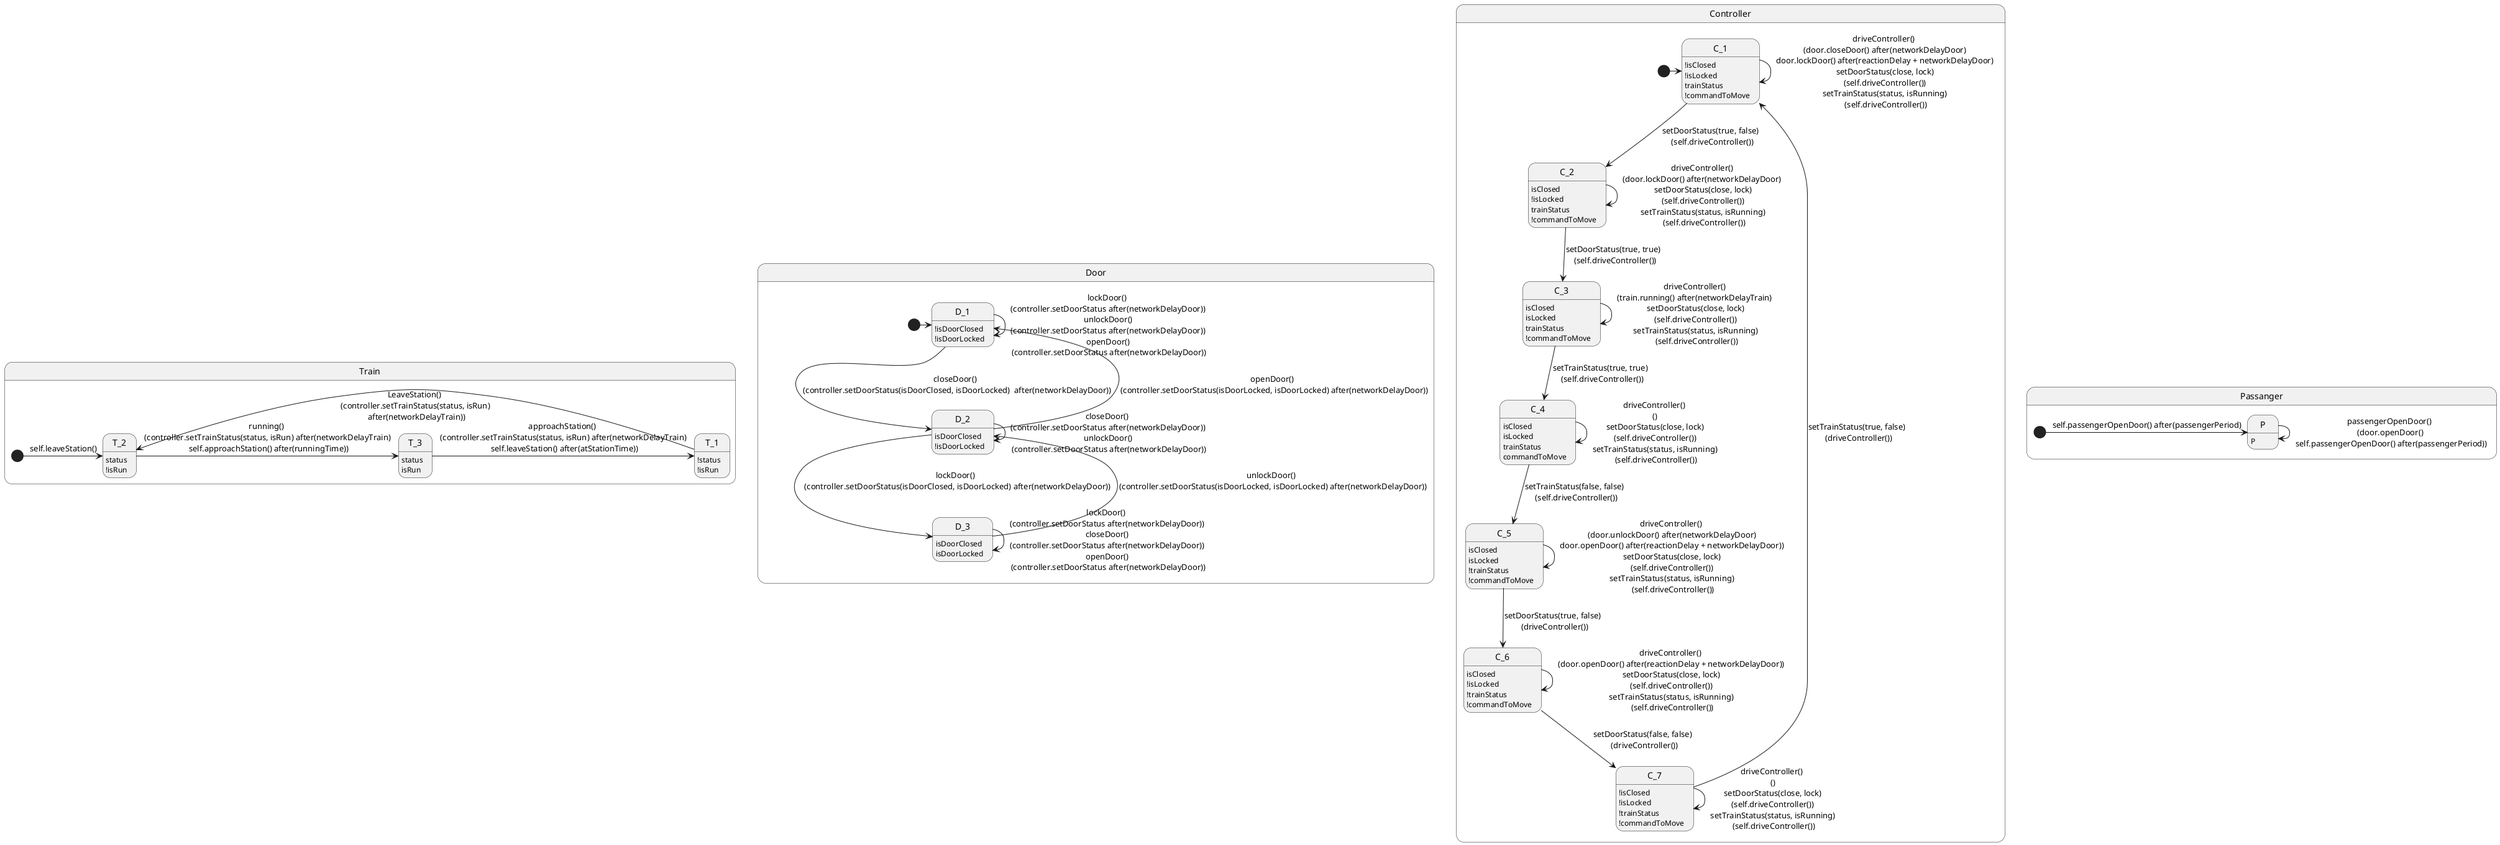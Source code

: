 @startuml
hide empty description

state Train{
state T_1 : !status
state T_1 : !isRun

state T_2 : status
state T_2 : !isRun

state T_3 : status
state T_3 : isRun


[*] -> T_2 : self.leaveStation()
T_1 -> T_2 : LeaveStation() \n (controller.setTrainStatus(status, isRun) \n after(networkDelayTrain))
T_2 -> T_3 : running() \n (controller.setTrainStatus(status, isRun) after(networkDelayTrain) \n self.approachStation() after(runningTime))
T_3 -> T_1 : approachStation() \n (controller.setTrainStatus(status, isRun) after(networkDelayTrain) \n self.leaveStation() after(atStationTime))
}

state Door{
state D_1 : !isDoorClosed
state D_1 : !isDoorLocked

state D_2 : isDoorClosed
state D_2 : !isDoorLocked

state D_3 : isDoorClosed
state D_3 : isDoorLocked

[*] -> D_1

D_1 -> D_1 : lockDoor() \n (controller.setDoorStatus after(networkDelayDoor)) \n unlockDoor() \n (controller.setDoorStatus after(networkDelayDoor)) \n openDoor() \n (controller.setDoorStatus after(networkDelayDoor))

D_1 --> D_2 : closeDoor() \n (controller.setDoorStatus(isDoorClosed, isDoorLocked)  after(networkDelayDoor))

D_2 --> D_1 : openDoor() \n (controller.setDoorStatus(isDoorLocked, isDoorLocked) after(networkDelayDoor))

D_2 -> D_2 : closeDoor() \n (controller.setDoorStatus after(networkDelayDoor)) \n unlockDoor() \n (controller.setDoorStatus after(networkDelayDoor))

D_2 --> D_3 : lockDoor() \n (controller.setDoorStatus(isDoorClosed, isDoorLocked) after(networkDelayDoor))

D_3 -> D_3 : lockDoor() \n (controller.setDoorStatus after(networkDelayDoor)) \n closeDoor() \n (controller.setDoorStatus after(networkDelayDoor)) \n openDoor() \n (controller.setDoorStatus after(networkDelayDoor))

D_3 --> D_2 : unlockDoor() \n (controller.setDoorStatus(isDoorLocked, isDoorLocked) after(networkDelayDoor))
}

state Controller{

state C_1 : !isClosed
state C_1 : !isLocked
state C_1 : trainStatus
state C_1 : !commandToMove

state C_2 : isClosed
state C_2 : !isLocked
state C_2 : trainStatus
state C_2 : !commandToMove

state C_3 : isClosed
state C_3 : isLocked
state C_3 : trainStatus
state C_3 : !commandToMove

state C_4 : isClosed
state C_4 : isLocked
state C_4 : trainStatus
state C_4 : commandToMove

state C_5 : isClosed
state C_5 : isLocked
state C_5 : !trainStatus
state C_5 : !commandToMove

state C_6 : isClosed
state C_6 : !isLocked
state C_6 : !trainStatus
state C_6 : !commandToMove

state C_7 : !isClosed
state C_7 : !isLocked
state C_7 : !trainStatus
state C_7 : !commandToMove


[*] -> C_1

C_1 -> C_1 : driveController() \n (door.closeDoor() after(networkDelayDoor) \n door.lockDoor() after(reactionDelay + networkDelayDoor) \n setDoorStatus(close, lock) \n (self.driveController()) \n setTrainStatus(status, isRunning) \n (self.driveController())

C_1 --> C_2 : setDoorStatus(true, false) \n (self.driveController())

C_2 -> C_2 : driveController() \n (door.lockDoor() after(networkDelayDoor)  \n setDoorStatus(close, lock) \n (self.driveController()) \n setTrainStatus(status, isRunning) \n (self.driveController())

C_2 --> C_3 : setDoorStatus(true, true) \n (self.driveController())

C_3 -> C_3 : driveController() \n (train.running() after(networkDelayTrain)  \n setDoorStatus(close, lock) \n (self.driveController()) \n setTrainStatus(status, isRunning) \n (self.driveController())

C_3 --> C_4 : setTrainStatus(true, true) \n (self.driveController())

C_4 -> C_4 : driveController() \n () \n setDoorStatus(close, lock) \n (self.driveController()) \n setTrainStatus(status, isRunning) \n (self.driveController())

C_4 --> C_5 : setTrainStatus(false, false) \n (self.driveController())

C_5 -> C_5 : driveController() \n (door.unlockDoor() after(networkDelayDoor) \n door.openDoor() after(reactionDelay + networkDelayDoor)) \n setDoorStatus(close, lock) \n (self.driveController()) \n setTrainStatus(status, isRunning) \n (self.driveController())

C_5 --> C_6 : setDoorStatus(true, false) \n (driveController())

C_6 -> C_6 : driveController() \n (door.openDoor() after(reactionDelay + networkDelayDoor)) \n setDoorStatus(close, lock) \n (self.driveController()) \n setTrainStatus(status, isRunning) \n (self.driveController())

C_6 --> C_7 : setDoorStatus(false, false) \n (driveController())

C_7 -> C_7 : driveController() \n () \n setDoorStatus(close, lock) \n (self.driveController()) \n setTrainStatus(status, isRunning) \n (self.driveController())

C_7 --> C_1 : setTrainStatus(true, false) \n (driveController())

}

state Passanger{
state P : P

[*] -> P : self.passengerOpenDoor() after(passengerPeriod)
P -> P : passengerOpenDoor() \n (door.openDoor() \n self.passengerOpenDoor() after(passengerPeriod))
}
@enduml